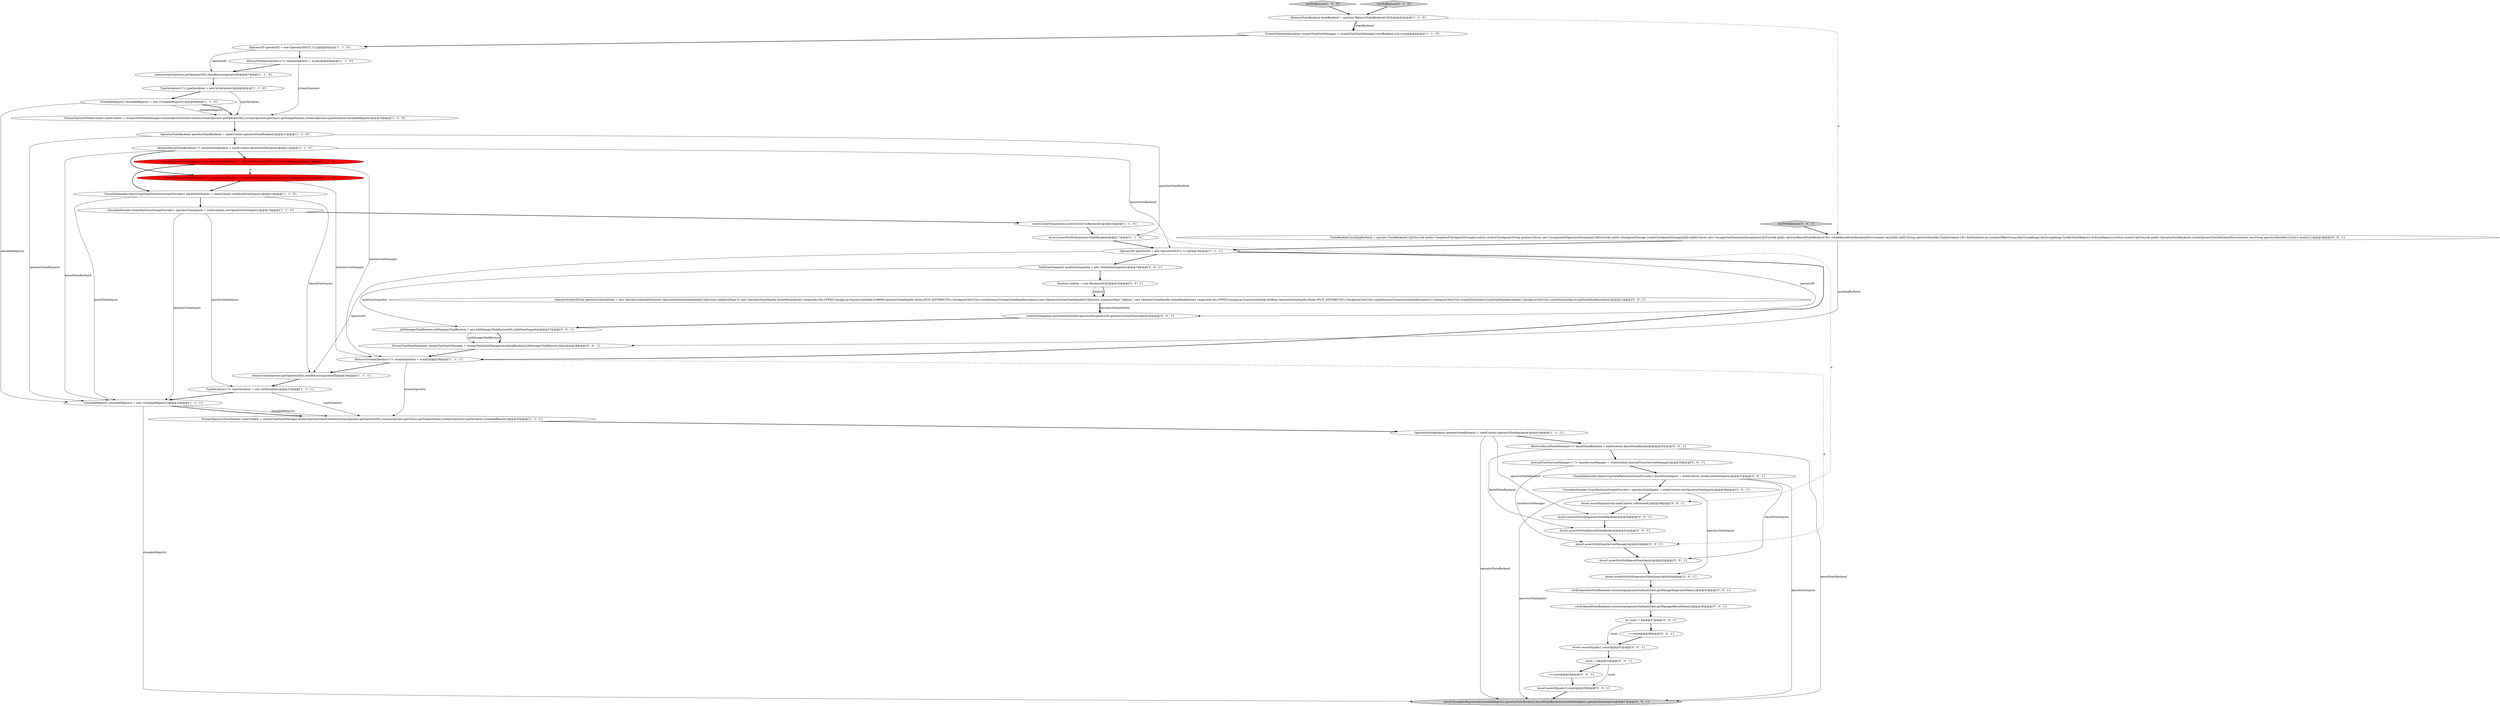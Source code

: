 digraph {
37 [style = filled, label = "count = 0@@@52@@@['0', '0', '1']", fillcolor = white, shape = ellipse image = "AAA0AAABBB3BBB"];
48 [style = filled, label = "TaskStateSnapshot taskStateSnapshot = new TaskStateSnapshot()@@@19@@@['0', '0', '1']", fillcolor = white, shape = ellipse image = "AAA0AAABBB3BBB"];
32 [style = filled, label = "OperatorSubtaskState operatorSubtaskState = new OperatorSubtaskState(new OperatorStreamStateHandle(Collections.singletonMap(\"a\",new OperatorStateHandle.StateMetaInfo(new long((((edu.fdu.CPPDG.tinypdg.pe.ExpressionInfo@1b38698,OperatorStateHandle.Mode.SPLIT_DISTRIBUTE)),CheckpointTestUtils.createDummyStreamStateHandle(random)),new OperatorStreamStateHandle(Collections.singletonMap(\"_default_\",new OperatorStateHandle.StateMetaInfo(new long((((edu.fdu.CPPDG.tinypdg.pe.ExpressionInfo@1b386ae,OperatorStateHandle.Mode.SPLIT_DISTRIBUTE)),CheckpointTestUtils.createDummyStreamStateHandle(random)),CheckpointTestUtils.createDummyKeyGroupStateHandle(random),CheckpointTestUtils.createDummyKeyGroupStateHandle(random))@@@21@@@['0', '0', '1']", fillcolor = white, shape = ellipse image = "AAA0AAABBB3BBB"];
16 [style = filled, label = "AbstractStreamOperator<?> streamOperator = mock()@@@6@@@['1', '1', '0']", fillcolor = white, shape = ellipse image = "AAA0AAABBB1BBB"];
22 [style = filled, label = "testNoRestore['1', '0', '0']", fillcolor = lightgray, shape = diamond image = "AAA0AAABBB1BBB"];
12 [style = filled, label = "InternalTimeServiceManager<?,?> timeServiceManager = stateContext.internalTimerServiceManager()@@@13@@@['1', '0', '0']", fillcolor = red, shape = ellipse image = "AAA1AAABBB1BBB"];
35 [style = filled, label = "Assert.assertEquals(true,stateContext.isRestored())@@@39@@@['0', '0', '1']", fillcolor = white, shape = ellipse image = "AAA0AAABBB3BBB"];
38 [style = filled, label = "verify(keyedStateBackend).restore(eq(operatorSubtaskState.getManagedKeyedState()))@@@46@@@['0', '0', '1']", fillcolor = white, shape = ellipse image = "AAA0AAABBB3BBB"];
46 [style = filled, label = "++count@@@49@@@['0', '0', '1']", fillcolor = white, shape = ellipse image = "AAA0AAABBB3BBB"];
43 [style = filled, label = "CloseableIterable<KeyGroupStatePartitionStreamProvider> keyedStateInputs = stateContext.rawKeyedStateInputs()@@@37@@@['0', '0', '1']", fillcolor = white, shape = ellipse image = "AAA0AAABBB3BBB"];
23 [style = filled, label = "InternalTimeServiceManager<?> timeServiceManager = stateContext.internalTimerServiceManager()@@@13@@@['0', '1', '0']", fillcolor = red, shape = ellipse image = "AAA1AAABBB2BBB"];
31 [style = filled, label = "++count@@@54@@@['0', '0', '1']", fillcolor = white, shape = ellipse image = "AAA0AAABBB3BBB"];
47 [style = filled, label = "testWithRestore['0', '0', '1']", fillcolor = lightgray, shape = diamond image = "AAA0AAABBB3BBB"];
21 [style = filled, label = "Assert.assertNotNull(operatorStateBackend)@@@17@@@['1', '1', '0']", fillcolor = white, shape = ellipse image = "AAA0AAABBB1BBB"];
45 [style = filled, label = "Assert.assertNotNull(operatorStateInputs)@@@44@@@['0', '0', '1']", fillcolor = white, shape = ellipse image = "AAA0AAABBB3BBB"];
19 [style = filled, label = "AbstractKeyedStateBackend<?> keyedStateBackend = stateContext.keyedStateBackend()@@@12@@@['1', '1', '0']", fillcolor = white, shape = ellipse image = "AAA0AAABBB1BBB"];
40 [style = filled, label = "Assert.assertNotNull(keyedStateInputs)@@@43@@@['0', '0', '1']", fillcolor = white, shape = ellipse image = "AAA0AAABBB3BBB"];
33 [style = filled, label = "int count = 0@@@47@@@['0', '0', '1']", fillcolor = white, shape = ellipse image = "AAA0AAABBB3BBB"];
34 [style = filled, label = "InternalTimeServiceManager<?,?> timeServiceManager = stateContext.internalTimerServiceManager()@@@36@@@['0', '0', '1']", fillcolor = white, shape = ellipse image = "AAA0AAABBB3BBB"];
24 [style = filled, label = "testNoRestore['0', '1', '0']", fillcolor = lightgray, shape = diamond image = "AAA0AAABBB2BBB"];
7 [style = filled, label = "TypeSerializer<?> typeSerializer = new IntSerializer()@@@8@@@['1', '1', '0']", fillcolor = white, shape = ellipse image = "AAA0AAABBB1BBB"];
28 [style = filled, label = "Assert.assertNotNull(keyedStateBackend)@@@41@@@['0', '0', '1']", fillcolor = white, shape = ellipse image = "AAA0AAABBB3BBB"];
10 [style = filled, label = "MemoryStateBackend stateBackend = spy(new MemoryStateBackend(1024))@@@3@@@['1', '1', '0']", fillcolor = white, shape = ellipse image = "AAA0AAABBB1BBB"];
36 [style = filled, label = "Assert.assertNull(timeServiceManager)@@@42@@@['0', '0', '1']", fillcolor = white, shape = ellipse image = "AAA0AAABBB3BBB"];
49 [style = filled, label = "Assert.assertEquals(1,count)@@@51@@@['0', '0', '1']", fillcolor = white, shape = ellipse image = "AAA0AAABBB3BBB"];
1 [style = filled, label = "CloseableRegistry closeableRegistry = new CloseableRegistry()@@@9@@@['1', '1', '0']", fillcolor = white, shape = ellipse image = "AAA0AAABBB1BBB"];
11 [style = filled, label = "OperatorID operatorID = new OperatorID(47L,11L)@@@5@@@['1', '1', '0']", fillcolor = white, shape = ellipse image = "AAA0AAABBB1BBB"];
41 [style = filled, label = "StateBackend mockingBackend = spy(new StateBackend(){@Override public CompletedCheckpointStorageLocation resolveCheckpoint(String pointer){throw new UnsupportedOperationException()}@Override public CheckpointStorage createCheckpointStorage(JobID jobId){throw new UnsupportedOperationException()}@Override public AbstractKeyedStateBackend<K> createKeyedStateBackend(Environment env,JobID jobID,String operatorIdentifier,TypeSerializer<K> keySerializer,int numberOfKeyGroups,KeyGroupRange keyGroupRange,TaskKvStateRegistry kvStateRegistry){return mock()}@Override public OperatorStateBackend createOperatorStateBackend(Environment env,String operatorIdentifier){return mock()}})@@@3@@@['0', '0', '1']", fillcolor = white, shape = ellipse image = "AAA0AAABBB3BBB"];
15 [style = filled, label = "CloseableIterable<KeyGroupStatePartitionStreamProvider> keyedStateInputs = stateContext.rawKeyedStateInputs()@@@14@@@['1', '1', '0']", fillcolor = white, shape = ellipse image = "AAA0AAABBB1BBB"];
39 [style = filled, label = "checkCloseablesRegistered(closeableRegistry,operatorStateBackend,keyedStateBackend,keyedStateInputs,operatorStateInputs)@@@57@@@['0', '0', '1']", fillcolor = lightgray, shape = ellipse image = "AAA0AAABBB3BBB"];
4 [style = filled, label = "TypeSerializer<?> typeSerializer = new IntSerializer()@@@31@@@['1', '1', '1']", fillcolor = white, shape = ellipse image = "AAA0AAABBB1BBB"];
14 [style = filled, label = "when(streamOperator.getOperatorID()).thenReturn(operatorID)@@@7@@@['1', '1', '0']", fillcolor = white, shape = ellipse image = "AAA0AAABBB1BBB"];
18 [style = filled, label = "StreamOperatorStateContext stateContext = streamTaskStateManager.streamOperatorStateContext(streamOperator.getOperatorID(),streamOperator.getClass().getSimpleName(),streamOperator,typeSerializer,closeableRegistry)@@@33@@@['1', '1', '1']", fillcolor = white, shape = ellipse image = "AAA0AAABBB1BBB"];
51 [style = filled, label = "verify(operatorStateBackend).restore(eq(operatorSubtaskState.getManagedOperatorState()))@@@45@@@['0', '0', '1']", fillcolor = white, shape = ellipse image = "AAA0AAABBB3BBB"];
25 [style = filled, label = "CloseableIterable<StatePartitionStreamProvider> operatorStateInputs = stateContext.rawOperatorStateInputs()@@@38@@@['0', '0', '1']", fillcolor = white, shape = ellipse image = "AAA0AAABBB3BBB"];
20 [style = filled, label = "OperatorStateBackend operatorStateBackend = stateContext.operatorStateBackend()@@@11@@@['1', '1', '0']", fillcolor = white, shape = ellipse image = "AAA0AAABBB1BBB"];
9 [style = filled, label = "CloseableRegistry closeableRegistry = new CloseableRegistry()@@@32@@@['1', '1', '1']", fillcolor = white, shape = ellipse image = "AAA0AAABBB1BBB"];
26 [style = filled, label = "Assert.assertNotNull(operatorStateBackend)@@@40@@@['0', '0', '1']", fillcolor = white, shape = ellipse image = "AAA0AAABBB3BBB"];
29 [style = filled, label = "JobManagerTaskRestore jobManagerTaskRestore = new JobManagerTaskRestore(0L,taskStateSnapshot)@@@27@@@['0', '0', '1']", fillcolor = white, shape = ellipse image = "AAA0AAABBB3BBB"];
13 [style = filled, label = "OperatorStateBackend operatorStateBackend = stateContext.operatorStateBackend()@@@34@@@['1', '1', '1']", fillcolor = white, shape = ellipse image = "AAA0AAABBB1BBB"];
17 [style = filled, label = "AbstractStreamOperator<?> streamOperator = mock()@@@29@@@['1', '1', '1']", fillcolor = white, shape = ellipse image = "AAA0AAABBB1BBB"];
3 [style = filled, label = "OperatorID operatorID = new OperatorID(47L,11L)@@@18@@@['1', '1', '1']", fillcolor = white, shape = ellipse image = "AAA0AAABBB1BBB"];
42 [style = filled, label = "StreamTaskStateInitializer streamTaskStateManager = streamTaskStateManager(mockingBackend,jobManagerTaskRestore,false)@@@28@@@['0', '0', '1']", fillcolor = white, shape = ellipse image = "AAA0AAABBB3BBB"];
27 [style = filled, label = "Assert.assertEquals(3,count)@@@56@@@['0', '0', '1']", fillcolor = white, shape = ellipse image = "AAA0AAABBB3BBB"];
0 [style = filled, label = "StreamTaskStateInitializer streamTaskStateManager = streamTaskStateManager(stateBackend,null,true)@@@4@@@['1', '1', '0']", fillcolor = white, shape = ellipse image = "AAA0AAABBB1BBB"];
30 [style = filled, label = "AbstractKeyedStateBackend<?> keyedStateBackend = stateContext.keyedStateBackend()@@@35@@@['0', '0', '1']", fillcolor = white, shape = ellipse image = "AAA0AAABBB3BBB"];
2 [style = filled, label = "Assert.assertEquals(false,stateContext.isRestored())@@@16@@@['1', '1', '0']", fillcolor = white, shape = ellipse image = "AAA0AAABBB1BBB"];
8 [style = filled, label = "StreamOperatorStateContext stateContext = streamTaskStateManager.streamOperatorStateContext(streamOperator.getOperatorID(),streamOperator.getClass().getSimpleName(),streamOperator,typeSerializer,closeableRegistry)@@@10@@@['1', '1', '0']", fillcolor = white, shape = ellipse image = "AAA0AAABBB1BBB"];
50 [style = filled, label = "Random random = new Random(0x42)@@@20@@@['0', '0', '1']", fillcolor = white, shape = ellipse image = "AAA0AAABBB3BBB"];
44 [style = filled, label = "taskStateSnapshot.putSubtaskStateByOperatorID(operatorID,operatorSubtaskState)@@@26@@@['0', '0', '1']", fillcolor = white, shape = ellipse image = "AAA0AAABBB3BBB"];
5 [style = filled, label = "when(streamOperator.getOperatorID()).thenReturn(operatorID)@@@30@@@['1', '1', '1']", fillcolor = white, shape = ellipse image = "AAA0AAABBB1BBB"];
6 [style = filled, label = "CloseableIterable<StatePartitionStreamProvider> operatorStateInputs = stateContext.rawOperatorStateInputs()@@@15@@@['1', '1', '0']", fillcolor = white, shape = ellipse image = "AAA0AAABBB1BBB"];
50->32 [style = bold, label=""];
34->36 [style = solid, label="timeServiceManager"];
17->18 [style = solid, label="streamOperator"];
43->39 [style = solid, label="keyedStateInputs"];
32->44 [style = solid, label="operatorSubtaskState"];
25->35 [style = bold, label=""];
14->7 [style = bold, label=""];
10->41 [style = dashed, label="0"];
8->20 [style = bold, label=""];
19->3 [style = solid, label="keyedStateBackend"];
37->31 [style = bold, label=""];
25->45 [style = solid, label="operatorStateInputs"];
33->46 [style = bold, label=""];
3->5 [style = solid, label="operatorID"];
30->28 [style = solid, label="keyedStateBackend"];
16->14 [style = bold, label=""];
10->0 [style = solid, label="stateBackend"];
26->28 [style = bold, label=""];
17->36 [style = dashed, label="0"];
1->8 [style = solid, label="closeableRegistry"];
21->3 [style = bold, label=""];
24->10 [style = bold, label=""];
11->16 [style = bold, label=""];
3->44 [style = solid, label="operatorID"];
37->27 [style = solid, label="count"];
17->5 [style = bold, label=""];
7->1 [style = bold, label=""];
28->36 [style = bold, label=""];
16->8 [style = solid, label="streamOperator"];
19->12 [style = bold, label=""];
43->40 [style = solid, label="keyedStateInputs"];
20->9 [style = solid, label="operatorStateBackend"];
48->50 [style = bold, label=""];
13->39 [style = solid, label="operatorStateBackend"];
15->9 [style = solid, label="keyedStateInputs"];
30->34 [style = bold, label=""];
50->32 [style = solid, label="random"];
6->2 [style = bold, label=""];
30->39 [style = solid, label="keyedStateBackend"];
9->18 [style = solid, label="closeableRegistry"];
31->27 [style = bold, label=""];
2->21 [style = bold, label=""];
10->0 [style = bold, label=""];
47->41 [style = bold, label=""];
6->4 [style = solid, label="operatorStateInputs"];
20->19 [style = bold, label=""];
38->33 [style = bold, label=""];
12->17 [style = solid, label="timeServiceManager"];
4->9 [style = bold, label=""];
29->42 [style = solid, label="jobManagerTaskRestore"];
49->37 [style = bold, label=""];
36->40 [style = bold, label=""];
1->8 [style = bold, label=""];
12->23 [style = dashed, label="0"];
45->51 [style = bold, label=""];
2->35 [style = dashed, label="0"];
9->39 [style = solid, label="closeableRegistry"];
44->29 [style = bold, label=""];
23->15 [style = bold, label=""];
6->9 [style = solid, label="operatorStateInputs"];
0->11 [style = bold, label=""];
25->39 [style = solid, label="operatorStateInputs"];
19->9 [style = solid, label="keyedStateBackend"];
27->39 [style = bold, label=""];
9->18 [style = bold, label=""];
29->42 [style = bold, label=""];
4->18 [style = solid, label="typeSerializer"];
5->4 [style = bold, label=""];
22->10 [style = bold, label=""];
32->44 [style = bold, label=""];
20->21 [style = solid, label="operatorStateBackend"];
3->17 [style = bold, label=""];
34->43 [style = bold, label=""];
35->26 [style = bold, label=""];
23->17 [style = solid, label="timeServiceManager"];
42->17 [style = bold, label=""];
41->3 [style = bold, label=""];
46->49 [style = bold, label=""];
12->15 [style = bold, label=""];
11->14 [style = solid, label="operatorID"];
15->6 [style = bold, label=""];
13->30 [style = bold, label=""];
7->8 [style = solid, label="typeSerializer"];
3->48 [style = bold, label=""];
51->38 [style = bold, label=""];
19->23 [style = bold, label=""];
18->13 [style = bold, label=""];
13->26 [style = solid, label="operatorStateBackend"];
40->45 [style = bold, label=""];
43->25 [style = bold, label=""];
48->29 [style = solid, label="taskStateSnapshot"];
15->5 [style = solid, label="keyedStateInputs"];
1->9 [style = solid, label="closeableRegistry"];
33->49 [style = solid, label="count"];
41->42 [style = solid, label="mockingBackend"];
}
